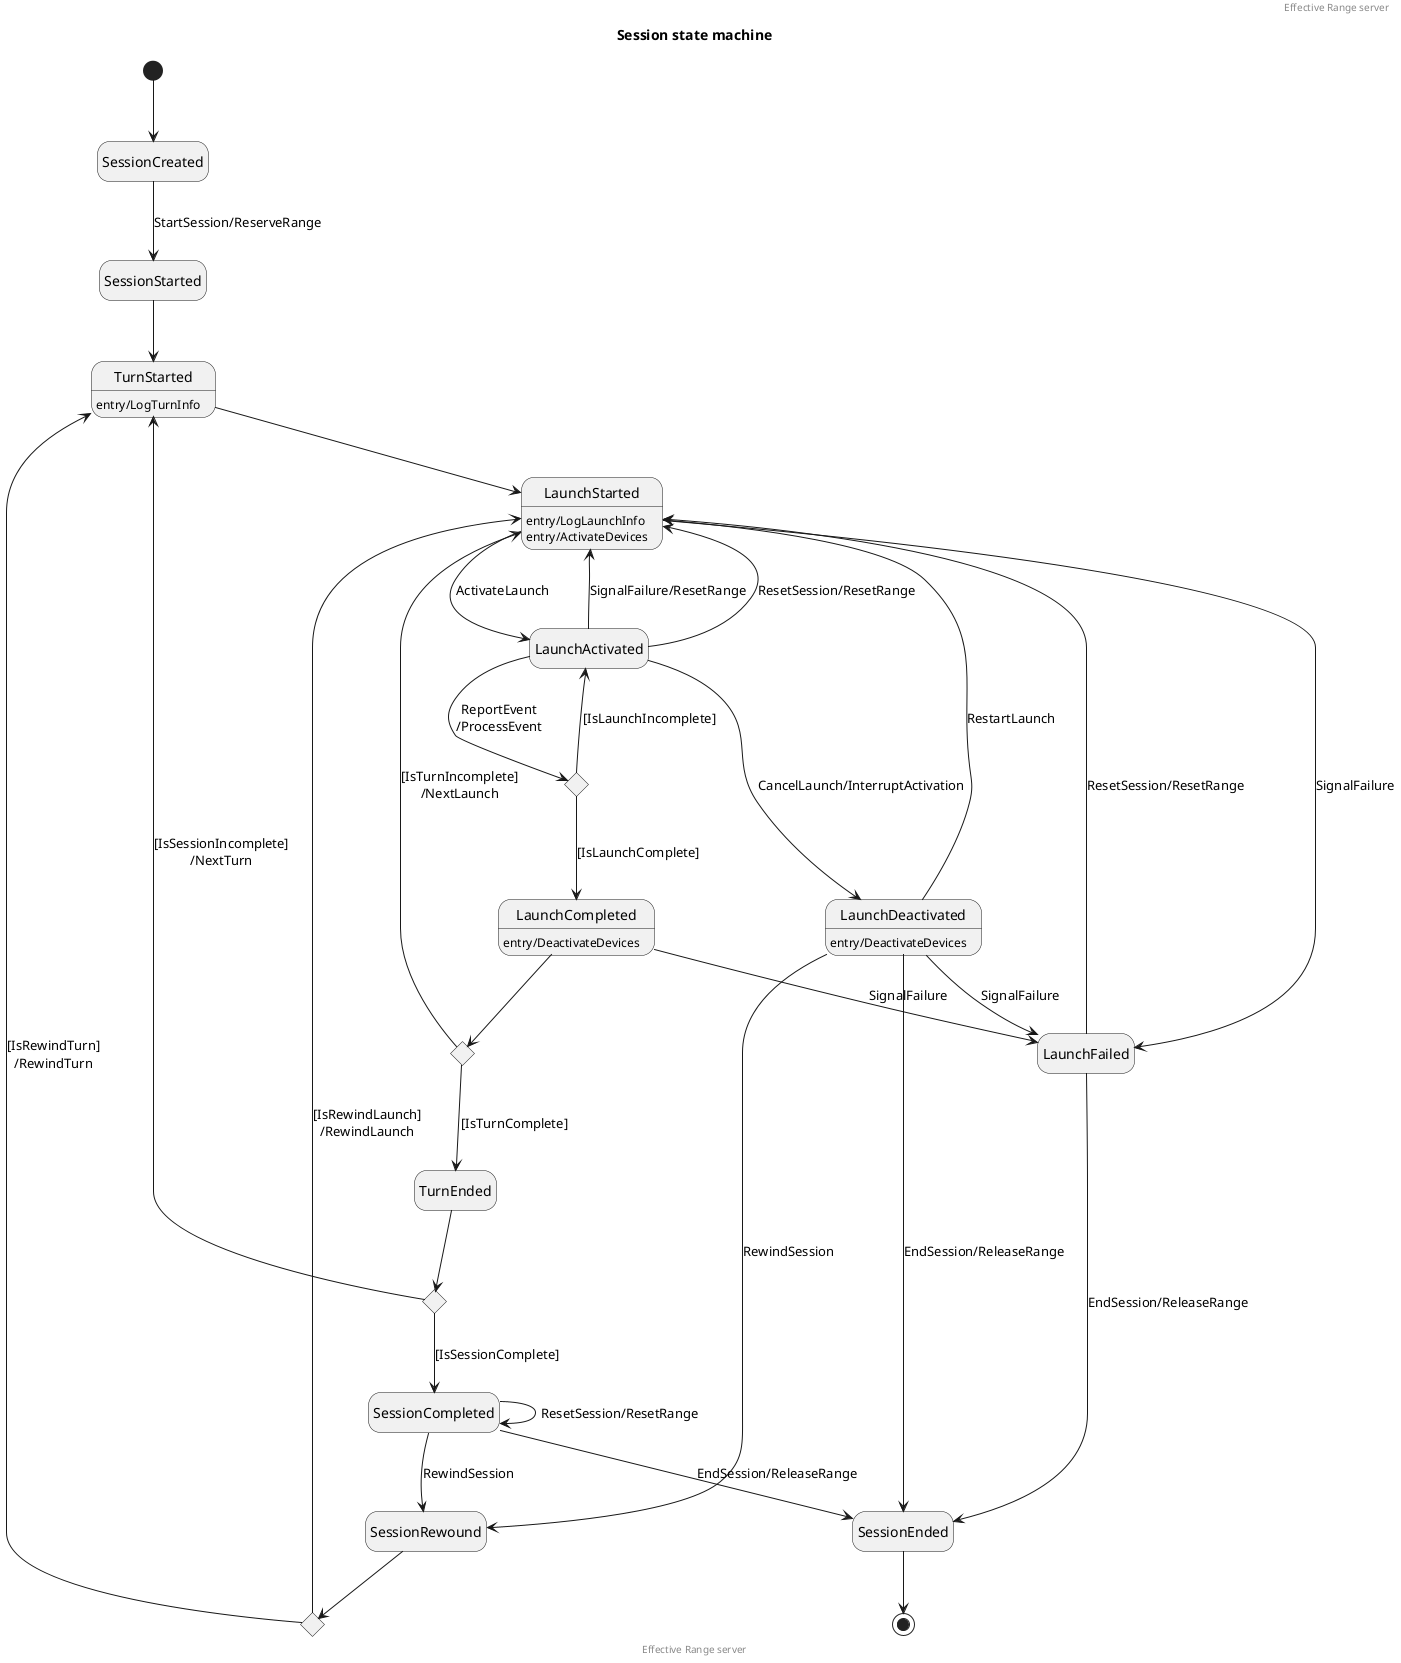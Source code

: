 @startuml
hide empty description

header Effective Range server
title Session state machine

[*] --> SessionCreated
SessionCreated --> SessionStarted : StartSession/ReserveRange
SessionStarted --> TurnStarted
TurnStarted : entry/LogTurnInfo
TurnStarted --> LaunchStarted

LaunchStarted : entry/LogLaunchInfo
LaunchStarted : entry/ActivateDevices
LaunchStarted --> LaunchActivated : ActivateLaunch

state LaunchActivatedChoice <<choice>>

' Successful launch
LaunchActivated --> LaunchActivatedChoice : ReportEvent\n/ProcessEvent
LaunchActivatedChoice --> LaunchActivated : [IsLaunchIncomplete]
LaunchActivatedChoice --> LaunchCompleted : [IsLaunchComplete]
LaunchCompleted : entry/DeactivateDevices

state LaunchCompleteChoice <<choice>>

LaunchCompleted --> LaunchCompleteChoice
LaunchCompleteChoice --> LaunchStarted : [IsTurnIncomplete]\n/NextLaunch
LaunchCompleteChoice --> TurnEnded : [IsTurnComplete]

LaunchActivated --> LaunchDeactivated : CancelLaunch/InterruptActivation
LaunchDeactivated : entry/DeactivateDevices
LaunchDeactivated --> SessionEnded : EndSession/ReleaseRange

' Restart launch
LaunchDeactivated --> LaunchStarted : RestartLaunch

' Failed launch
LaunchStarted --> LaunchFailed : SignalFailure
LaunchActivated --> LaunchStarted : SignalFailure/ResetRange
LaunchCompleted --> LaunchFailed : SignalFailure
LaunchDeactivated --> LaunchFailed : SignalFailure
LaunchFailed --> LaunchStarted : ResetSession/ResetRange
LaunchFailed --> SessionEnded : EndSession/ReleaseRange

' Continue session after server restart
LaunchActivated --> LaunchStarted : ResetSession/ResetRange
SessionCompleted --> SessionCompleted : ResetSession/ResetRange

' Rewound session
state SessionRewoundChoice <<choice>>

LaunchDeactivated --> SessionRewound : RewindSession
SessionRewound --> SessionRewoundChoice
SessionRewoundChoice --> LaunchStarted : [IsRewindLaunch]\n/RewindLaunch
SessionRewoundChoice --> TurnStarted : [IsRewindTurn]\n/RewindTurn

state TurnEndedChoice <<choice>>

TurnEnded --> TurnEndedChoice
TurnEndedChoice --> TurnStarted : [IsSessionIncomplete]\n/NextTurn
TurnEndedChoice --> SessionCompleted : [IsSessionComplete]
SessionCompleted --> SessionRewound : RewindSession
SessionCompleted --> SessionEnded : EndSession/ReleaseRange
SessionEnded --> [*]

footer Effective Range server

@enduml
